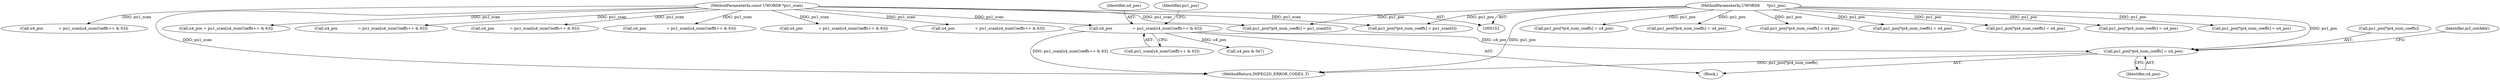 digraph "0_Android_8b4ed5a23175b7ffa56eea4678db7287f825e985@pointer" {
"1001014" [label="(Call,pu1_pos[*pi4_num_coeffs] = u4_pos)"];
"1001006" [label="(Call,u4_pos                 = pu1_scan[u4_numCoeffs++ & 63])"];
"1000155" [label="(MethodParameterIn,const UWORD8 *pu1_scan)"];
"1000156" [label="(MethodParameterIn,UWORD8      *pu1_pos)"];
"1001007" [label="(Identifier,u4_pos)"];
"1000362" [label="(Call,pu1_pos[*pi4_num_coeffs] = pu1_scan[0])"];
"1001064" [label="(MethodReturn,IMPEG2D_ERROR_CODES_T)"];
"1000692" [label="(Call,u4_pos = pu1_scan[u4_numCoeffs++ & 63])"];
"1000461" [label="(Call,pu1_pos[*pi4_num_coeffs] = u4_pos)"];
"1000960" [label="(Block,)"];
"1000936" [label="(Call,u4_pos                 = pu1_scan[u4_numCoeffs++ & 63])"];
"1001015" [label="(Call,pu1_pos[*pi4_num_coeffs])"];
"1000309" [label="(Call,pu1_pos[*pi4_num_coeffs] = pu1_scan[0])"];
"1001014" [label="(Call,pu1_pos[*pi4_num_coeffs] = u4_pos)"];
"1000944" [label="(Call,pu1_pos[*pi4_num_coeffs] = u4_pos)"];
"1000622" [label="(Call,u4_pos             = pu1_scan[u4_numCoeffs++ & 63])"];
"1000571" [label="(Call,pu1_pos[*pi4_num_coeffs] = u4_pos)"];
"1000871" [label="(Call,u4_pos                 = pu1_scan[u4_numCoeffs++ & 63])"];
"1001019" [label="(Identifier,u4_pos)"];
"1000156" [label="(MethodParameterIn,UWORD8      *pu1_pos)"];
"1000700" [label="(Call,pu1_pos[*pi4_num_coeffs] = u4_pos)"];
"1001033" [label="(Call,u4_pos & 0x7)"];
"1000879" [label="(Call,pu1_pos[*pi4_num_coeffs] = u4_pos)"];
"1001008" [label="(Call,pu1_scan[u4_numCoeffs++ & 63])"];
"1001022" [label="(Identifier,pi2_outAddr)"];
"1000563" [label="(Call,u4_pos             = pu1_scan[u4_numCoeffs++ & 63])"];
"1000788" [label="(Call,pu1_pos[*pi4_num_coeffs] = u4_pos)"];
"1000155" [label="(MethodParameterIn,const UWORD8 *pu1_scan)"];
"1001006" [label="(Call,u4_pos                 = pu1_scan[u4_numCoeffs++ & 63])"];
"1001016" [label="(Identifier,pu1_pos)"];
"1000780" [label="(Call,u4_pos                 = pu1_scan[u4_numCoeffs++ & 63])"];
"1000453" [label="(Call,u4_pos             = pu1_scan[u4_numCoeffs++ & 63])"];
"1000630" [label="(Call,pu1_pos[*pi4_num_coeffs] = u4_pos)"];
"1001014" -> "1000960"  [label="AST: "];
"1001014" -> "1001019"  [label="CFG: "];
"1001015" -> "1001014"  [label="AST: "];
"1001019" -> "1001014"  [label="AST: "];
"1001022" -> "1001014"  [label="CFG: "];
"1001014" -> "1001064"  [label="DDG: pu1_pos[*pi4_num_coeffs]"];
"1001006" -> "1001014"  [label="DDG: u4_pos"];
"1000156" -> "1001014"  [label="DDG: pu1_pos"];
"1001006" -> "1000960"  [label="AST: "];
"1001006" -> "1001008"  [label="CFG: "];
"1001007" -> "1001006"  [label="AST: "];
"1001008" -> "1001006"  [label="AST: "];
"1001016" -> "1001006"  [label="CFG: "];
"1001006" -> "1001064"  [label="DDG: pu1_scan[u4_numCoeffs++ & 63]"];
"1000155" -> "1001006"  [label="DDG: pu1_scan"];
"1001006" -> "1001033"  [label="DDG: u4_pos"];
"1000155" -> "1000152"  [label="AST: "];
"1000155" -> "1001064"  [label="DDG: pu1_scan"];
"1000155" -> "1000309"  [label="DDG: pu1_scan"];
"1000155" -> "1000362"  [label="DDG: pu1_scan"];
"1000155" -> "1000453"  [label="DDG: pu1_scan"];
"1000155" -> "1000563"  [label="DDG: pu1_scan"];
"1000155" -> "1000622"  [label="DDG: pu1_scan"];
"1000155" -> "1000692"  [label="DDG: pu1_scan"];
"1000155" -> "1000780"  [label="DDG: pu1_scan"];
"1000155" -> "1000871"  [label="DDG: pu1_scan"];
"1000155" -> "1000936"  [label="DDG: pu1_scan"];
"1000156" -> "1000152"  [label="AST: "];
"1000156" -> "1001064"  [label="DDG: pu1_pos"];
"1000156" -> "1000309"  [label="DDG: pu1_pos"];
"1000156" -> "1000362"  [label="DDG: pu1_pos"];
"1000156" -> "1000461"  [label="DDG: pu1_pos"];
"1000156" -> "1000571"  [label="DDG: pu1_pos"];
"1000156" -> "1000630"  [label="DDG: pu1_pos"];
"1000156" -> "1000700"  [label="DDG: pu1_pos"];
"1000156" -> "1000788"  [label="DDG: pu1_pos"];
"1000156" -> "1000879"  [label="DDG: pu1_pos"];
"1000156" -> "1000944"  [label="DDG: pu1_pos"];
}
